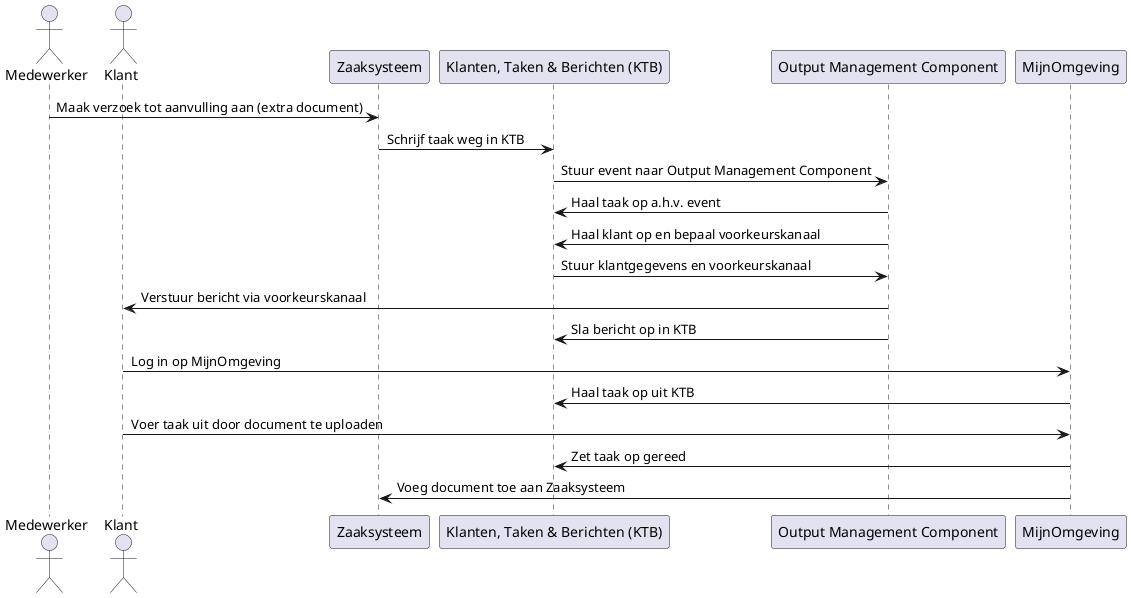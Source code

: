 @startuml
actor Medewerker
actor Klant
participant Zaaksysteem
participant KTB as "Klanten, Taken & Berichten (KTB)"
participant "Output Management Component"
participant MijnOmgeving

Medewerker -> Zaaksysteem: Maak verzoek tot aanvulling aan (extra document)
Zaaksysteem -> KTB: Schrijf taak weg in KTB
KTB -> "Output Management Component": Stuur event naar Output Management Component
"Output Management Component" -> KTB: Haal taak op a.h.v. event
"Output Management Component" -> KTB: Haal klant op en bepaal voorkeurskanaal
KTB -> "Output Management Component": Stuur klantgegevens en voorkeurskanaal
"Output Management Component" -> Klant: Verstuur bericht via voorkeurskanaal
"Output Management Component" -> KTB: Sla bericht op in KTB

Klant -> MijnOmgeving: Log in op MijnOmgeving
MijnOmgeving -> KTB: Haal taak op uit KTB
Klant -> MijnOmgeving: Voer taak uit door document te uploaden
MijnOmgeving -> KTB: Zet taak op gereed
MijnOmgeving -> Zaaksysteem: Voeg document toe aan Zaaksysteem
@enduml